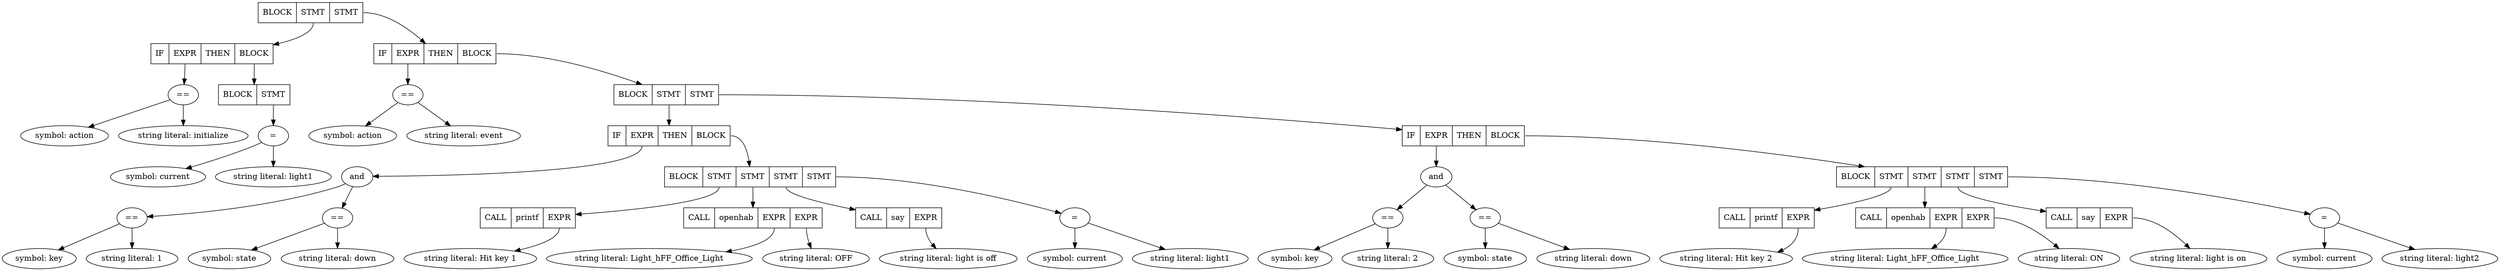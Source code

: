 digraph G {
/* Node 139683275581520 (block) */
139683275581520 [shape="record" label="<HEAD> BLOCK | <ptr139683275509008> STMT | <ptr139683275581584> STMT "];
139683275581520:ptr139683275509008 -> 139683275509008
/* Node 139683275509008 (if statement) */
139683275509008 [shape="record" label="<HEAD> IF | <ptr139683275508688> EXPR | <then> THEN | <ptr139683275508752> BLOCK"]
139683275509008:ptr139683275508688 -> 139683275508688/* Node 139683275508688 (binary operator) */
139683275508688 [label="=="]
139683275508688 -> 139683276643152
139683275508688 -> 139683276555344
/* Node 139683276643152 (symbol) */
139683276643152 [label="symbol: action"]
/* End node 139683276643152 */
/* Node 139683276555344 (string literal) */
139683276555344 [label="string literal: initialize"]
/* End node 139683276555344 */
/* End node 139683275508688 */
139683275509008:ptr139683275508752 -> 139683275508752/* Node 139683275508752 (block) */
139683275508752 [shape="record" label="<HEAD> BLOCK | <ptr139683275508880> STMT "];
139683275508752:ptr139683275508880 -> 139683275508880
/* Node 139683275508880 (binary operator) */
139683275508880 [label="="]
139683275508880 -> 139683275508432
139683275508880 -> 139683275508816
/* Node 139683275508432 (symbol) */
139683275508432 [label="symbol: current"]
/* End node 139683275508432 */
/* Node 139683275508816 (string literal) */
139683275508816 [label="string literal: light1"]
/* End node 139683275508816 */
/* End node 139683275508880 */
/* End node 139683275508752 */
/* End node 139683275509008 */
139683275581520:ptr139683275581584 -> 139683275581584
/* Node 139683275581584 (if statement) */
139683275581584 [shape="record" label="<HEAD> IF | <ptr139683275509072> EXPR | <then> THEN | <ptr139683275581392> BLOCK"]
139683275581584:ptr139683275509072 -> 139683275509072/* Node 139683275509072 (binary operator) */
139683275509072 [label="=="]
139683275509072 -> 139683275508944
139683275509072 -> 139683275509136
/* Node 139683275508944 (symbol) */
139683275508944 [label="symbol: action"]
/* End node 139683275508944 */
/* Node 139683275509136 (string literal) */
139683275509136 [label="string literal: event"]
/* End node 139683275509136 */
/* End node 139683275509072 */
139683275581584:ptr139683275581392 -> 139683275581392/* Node 139683275581392 (block) */
139683275581392 [shape="record" label="<HEAD> BLOCK | <ptr139683275580176> STMT | <ptr139683275581456> STMT "];
139683275581392:ptr139683275580176 -> 139683275580176
/* Node 139683275580176 (if statement) */
139683275580176 [shape="record" label="<HEAD> IF | <ptr139683275509584> EXPR | <then> THEN | <ptr139683275579984> BLOCK"]
139683275580176:ptr139683275509584 -> 139683275509584/* Node 139683275509584 (binary operator) */
139683275509584 [label="and"]
139683275509584 -> 139683275509392
139683275509584 -> 139683275509456
/* Node 139683275509392 (binary operator) */
139683275509392 [label="=="]
139683275509392 -> 139683275509200
139683275509392 -> 139683275509264
/* Node 139683275509200 (symbol) */
139683275509200 [label="symbol: key"]
/* End node 139683275509200 */
/* Node 139683275509264 (string literal) */
139683275509264 [label="string literal: 1"]
/* End node 139683275509264 */
/* End node 139683275509392 */
/* Node 139683275509456 (binary operator) */
139683275509456 [label="=="]
139683275509456 -> 139683275509328
139683275509456 -> 139683275509520
/* Node 139683275509328 (symbol) */
139683275509328 [label="symbol: state"]
/* End node 139683275509328 */
/* Node 139683275509520 (string literal) */
139683275509520 [label="string literal: down"]
/* End node 139683275509520 */
/* End node 139683275509456 */
/* End node 139683275509584 */
139683275580176:ptr139683275579984 -> 139683275579984/* Node 139683275579984 (block) */
139683275579984 [shape="record" label="<HEAD> BLOCK | <ptr139683275579536> STMT | <ptr139683275579728> STMT | <ptr139683275579856> STMT | <ptr139683275580048> STMT "];
139683275579984:ptr139683275579536 -> 139683275579536
/* Node 139683275579536 (function) */
139683275579536 [shape="record" label="<HEAD> CALL | printf | <ptr139683275509712> EXPR"]
139683275579536:ptr139683275509712 -> 139683275509712/* Node 139683275509712 (string literal) */
139683275509712 [label="string literal: Hit key 1"]
/* End node 139683275509712 */
/* End node 139683275579536 */
139683275579984:ptr139683275579728 -> 139683275579728
/* Node 139683275579728 (function) */
139683275579728 [shape="record" label="<HEAD> CALL | openhab | <ptr139683275579664> EXPR | <ptr139683275579600> EXPR"]
139683275579728:ptr139683275579664 -> 139683275579664/* Node 139683275579664 (string literal) */
139683275579664 [label="string literal: Light_hFF_Office_Light"]
/* End node 139683275579664 */
139683275579728:ptr139683275579600 -> 139683275579600/* Node 139683275579600 (string literal) */
139683275579600 [label="string literal: OFF"]
/* End node 139683275579600 */
/* End node 139683275579728 */
139683275579984:ptr139683275579856 -> 139683275579856
/* Node 139683275579856 (function) */
139683275579856 [shape="record" label="<HEAD> CALL | say | <ptr139683275579792> EXPR"]
139683275579856:ptr139683275579792 -> 139683275579792/* Node 139683275579792 (string literal) */
139683275579792 [label="string literal: light is off"]
/* End node 139683275579792 */
/* End node 139683275579856 */
139683275579984:ptr139683275580048 -> 139683275580048
/* Node 139683275580048 (binary operator) */
139683275580048 [label="="]
139683275580048 -> 139683275509648
139683275580048 -> 139683275579920
/* Node 139683275509648 (symbol) */
139683275509648 [label="symbol: current"]
/* End node 139683275509648 */
/* Node 139683275579920 (string literal) */
139683275579920 [label="string literal: light1"]
/* End node 139683275579920 */
/* End node 139683275580048 */
/* End node 139683275579984 */
/* End node 139683275580176 */
139683275581392:ptr139683275581456 -> 139683275581456
/* Node 139683275581456 (if statement) */
139683275581456 [shape="record" label="<HEAD> IF | <ptr139683275580560> EXPR | <then> THEN | <ptr139683275581264> BLOCK"]
139683275581456:ptr139683275580560 -> 139683275580560/* Node 139683275580560 (binary operator) */
139683275580560 [label="and"]
139683275580560 -> 139683275580368
139683275580560 -> 139683275580432
/* Node 139683275580368 (binary operator) */
139683275580368 [label="=="]
139683275580368 -> 139683275580112
139683275580368 -> 139683275580304
/* Node 139683275580112 (symbol) */
139683275580112 [label="symbol: key"]
/* End node 139683275580112 */
/* Node 139683275580304 (string literal) */
139683275580304 [label="string literal: 2"]
/* End node 139683275580304 */
/* End node 139683275580368 */
/* Node 139683275580432 (binary operator) */
139683275580432 [label="=="]
139683275580432 -> 139683275580240
139683275580432 -> 139683275580496
/* Node 139683275580240 (symbol) */
139683275580240 [label="symbol: state"]
/* End node 139683275580240 */
/* Node 139683275580496 (string literal) */
139683275580496 [label="string literal: down"]
/* End node 139683275580496 */
/* End node 139683275580432 */
/* End node 139683275580560 */
139683275581456:ptr139683275581264 -> 139683275581264/* Node 139683275581264 (block) */
139683275581264 [shape="record" label="<HEAD> BLOCK | <ptr139683275580816> STMT | <ptr139683275581072> STMT | <ptr139683275581136> STMT | <ptr139683275581328> STMT "];
139683275581264:ptr139683275580816 -> 139683275580816
/* Node 139683275580816 (function) */
139683275580816 [shape="record" label="<HEAD> CALL | printf | <ptr139683275580752> EXPR"]
139683275580816:ptr139683275580752 -> 139683275580752/* Node 139683275580752 (string literal) */
139683275580752 [label="string literal: Hit key 2"]
/* End node 139683275580752 */
/* End node 139683275580816 */
139683275581264:ptr139683275581072 -> 139683275581072
/* Node 139683275581072 (function) */
139683275581072 [shape="record" label="<HEAD> CALL | openhab | <ptr139683275580944> EXPR | <ptr139683275580880> EXPR"]
139683275581072:ptr139683275580944 -> 139683275580944/* Node 139683275580944 (string literal) */
139683275580944 [label="string literal: Light_hFF_Office_Light"]
/* End node 139683275580944 */
139683275581072:ptr139683275580880 -> 139683275580880/* Node 139683275580880 (string literal) */
139683275580880 [label="string literal: ON"]
/* End node 139683275580880 */
/* End node 139683275581072 */
139683275581264:ptr139683275581136 -> 139683275581136
/* Node 139683275581136 (function) */
139683275581136 [shape="record" label="<HEAD> CALL | say | <ptr139683275581008> EXPR"]
139683275581136:ptr139683275581008 -> 139683275581008/* Node 139683275581008 (string literal) */
139683275581008 [label="string literal: light is on"]
/* End node 139683275581008 */
/* End node 139683275581136 */
139683275581264:ptr139683275581328 -> 139683275581328
/* Node 139683275581328 (binary operator) */
139683275581328 [label="="]
139683275581328 -> 139683275580624
139683275581328 -> 139683275581200
/* Node 139683275580624 (symbol) */
139683275580624 [label="symbol: current"]
/* End node 139683275580624 */
/* Node 139683275581200 (string literal) */
139683275581200 [label="string literal: light2"]
/* End node 139683275581200 */
/* End node 139683275581328 */
/* End node 139683275581264 */
/* End node 139683275581456 */
/* End node 139683275581392 */
/* End node 139683275581584 */
/* End node 139683275581520 */
}